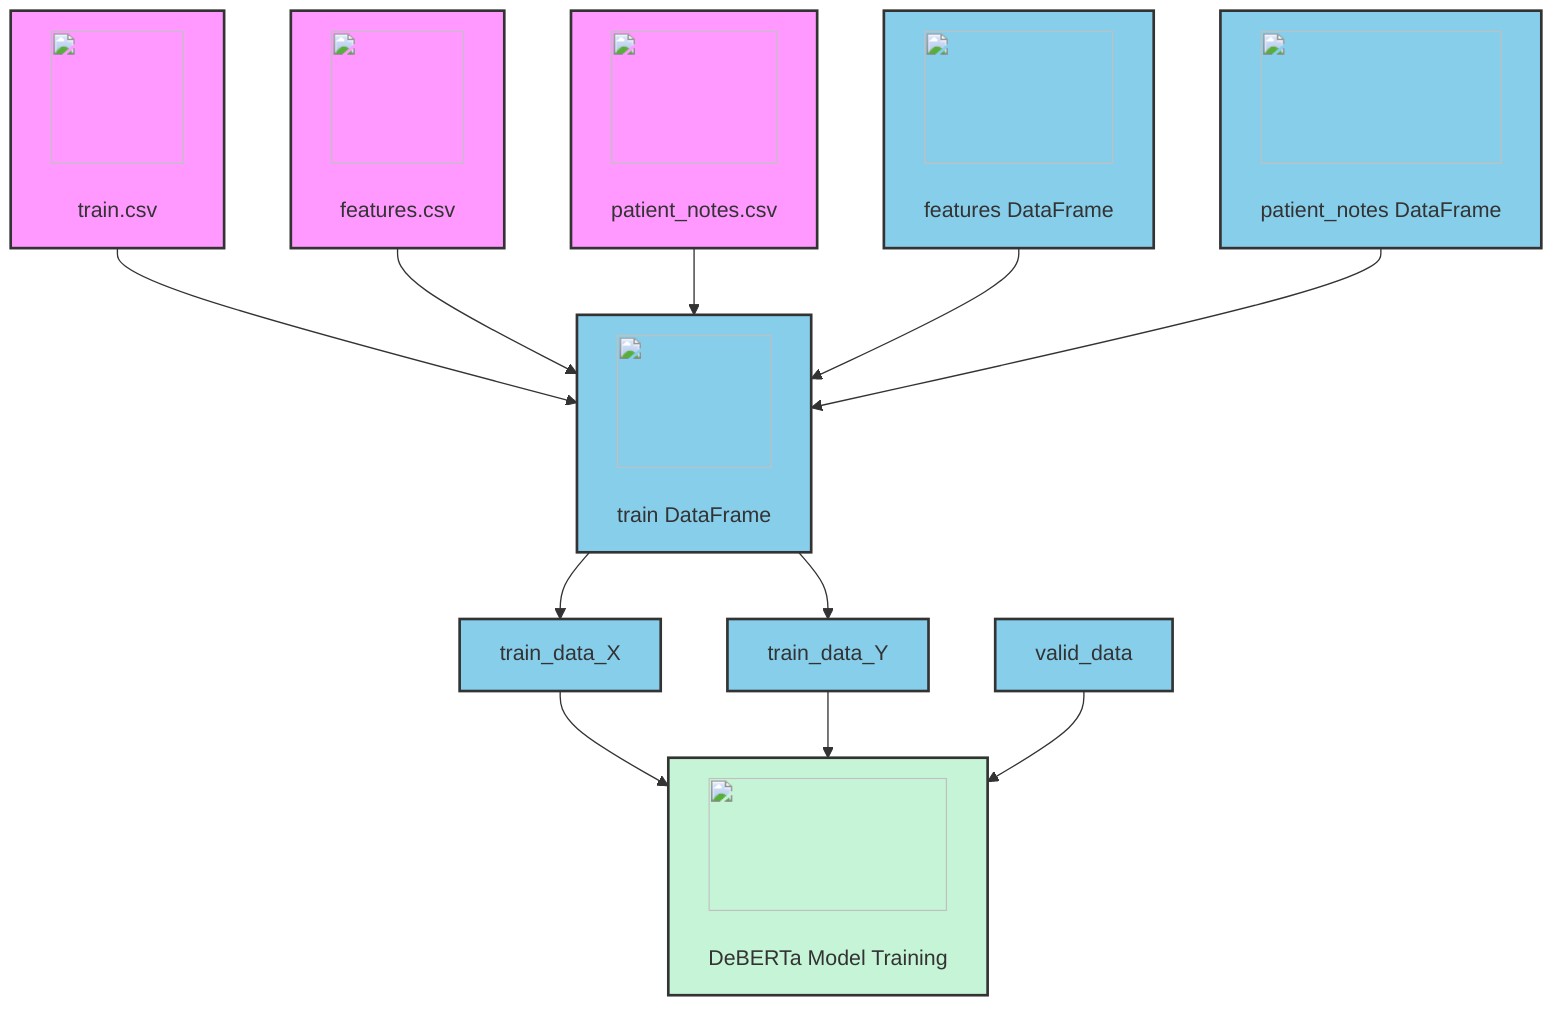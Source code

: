 flowchart TD
    %% Data Sources
    A1["<img src='icons/file.svg' width=100 height=100/> <br/>train.csv"]:::file --> C1
    A2["<img src='icons/file.svg' width=100 height=100/> <br/>features.csv"]:::file --> C1
    A3["<img src='icons/file.svg' width=100 height=100/> <br/>patient_notes.csv"]:::file --> C1

    %% Intermediate DataFrames
    C1["<img src='icons/table.svg' width=100 height=100/> <br/>train DataFrame"]:::dataframe --> D1
    C1 --> D2
    C2["<img src='icons/table.svg' width=100 height=100/> <br/>features DataFrame"]:::dataframe --> C1
    C3["<img src='icons/table.svg' width=100 height=100/> <br/>patient_notes DataFrame"]:::dataframe --> C1

    %% Data Preparation
    D1[train_data_X]:::data --> E1
    D2[train_data_Y]:::data --> E1
    D3[valid_data]:::data --> E1

    %% Model Training
    E1["<img src='icons/brain.svg' width=100 height=100/> <br/>DeBERTa Model Training"]:::model

    classDef file fill:#f9f,stroke:#333,stroke-width:2px;
    classDef dataframe fill:#87CEEB,stroke:#333,stroke-width:2px;
    classDef data fill:#87CEEB,stroke:#333,stroke-width:2px;
    classDef model fill:#C6F4D6,stroke:#333,stroke-width:2px;